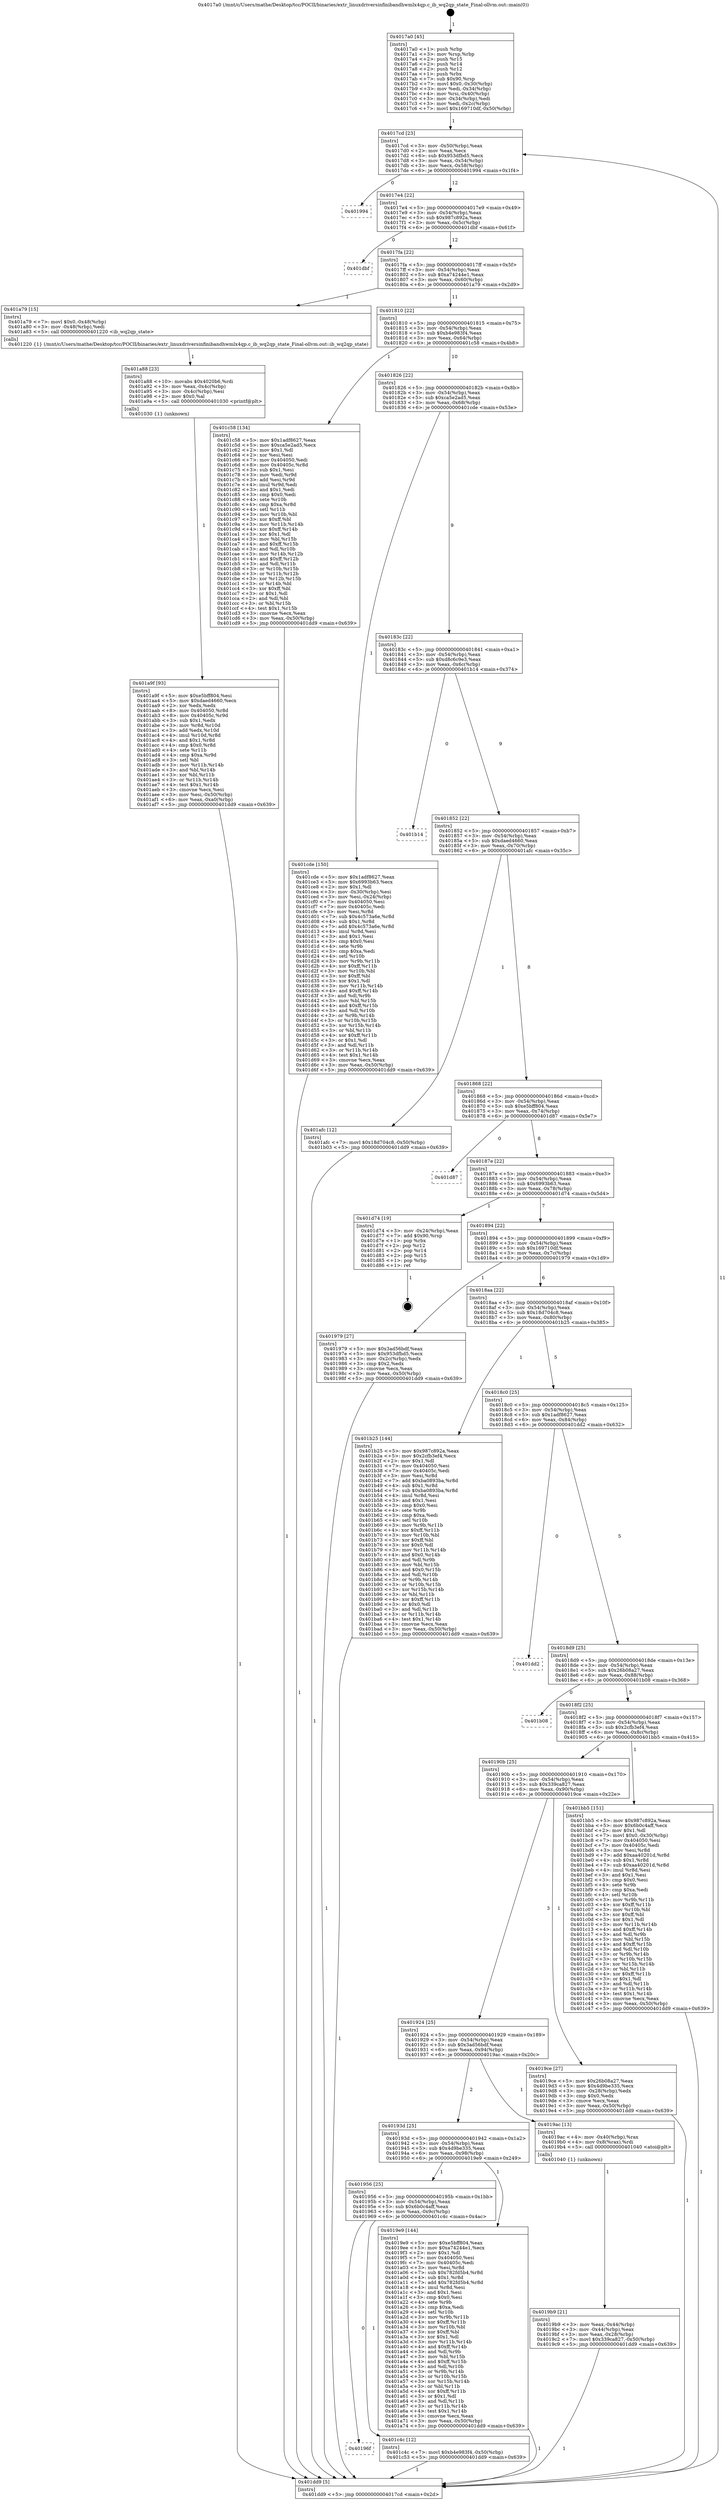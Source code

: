 digraph "0x4017a0" {
  label = "0x4017a0 (/mnt/c/Users/mathe/Desktop/tcc/POCII/binaries/extr_linuxdriversinfinibandhwmlx4qp.c_ib_wq2qp_state_Final-ollvm.out::main(0))"
  labelloc = "t"
  node[shape=record]

  Entry [label="",width=0.3,height=0.3,shape=circle,fillcolor=black,style=filled]
  "0x4017cd" [label="{
     0x4017cd [23]\l
     | [instrs]\l
     &nbsp;&nbsp;0x4017cd \<+3\>: mov -0x50(%rbp),%eax\l
     &nbsp;&nbsp;0x4017d0 \<+2\>: mov %eax,%ecx\l
     &nbsp;&nbsp;0x4017d2 \<+6\>: sub $0x953dfbd5,%ecx\l
     &nbsp;&nbsp;0x4017d8 \<+3\>: mov %eax,-0x54(%rbp)\l
     &nbsp;&nbsp;0x4017db \<+3\>: mov %ecx,-0x58(%rbp)\l
     &nbsp;&nbsp;0x4017de \<+6\>: je 0000000000401994 \<main+0x1f4\>\l
  }"]
  "0x401994" [label="{
     0x401994\l
  }", style=dashed]
  "0x4017e4" [label="{
     0x4017e4 [22]\l
     | [instrs]\l
     &nbsp;&nbsp;0x4017e4 \<+5\>: jmp 00000000004017e9 \<main+0x49\>\l
     &nbsp;&nbsp;0x4017e9 \<+3\>: mov -0x54(%rbp),%eax\l
     &nbsp;&nbsp;0x4017ec \<+5\>: sub $0x987c892a,%eax\l
     &nbsp;&nbsp;0x4017f1 \<+3\>: mov %eax,-0x5c(%rbp)\l
     &nbsp;&nbsp;0x4017f4 \<+6\>: je 0000000000401dbf \<main+0x61f\>\l
  }"]
  Exit [label="",width=0.3,height=0.3,shape=circle,fillcolor=black,style=filled,peripheries=2]
  "0x401dbf" [label="{
     0x401dbf\l
  }", style=dashed]
  "0x4017fa" [label="{
     0x4017fa [22]\l
     | [instrs]\l
     &nbsp;&nbsp;0x4017fa \<+5\>: jmp 00000000004017ff \<main+0x5f\>\l
     &nbsp;&nbsp;0x4017ff \<+3\>: mov -0x54(%rbp),%eax\l
     &nbsp;&nbsp;0x401802 \<+5\>: sub $0xa74244e1,%eax\l
     &nbsp;&nbsp;0x401807 \<+3\>: mov %eax,-0x60(%rbp)\l
     &nbsp;&nbsp;0x40180a \<+6\>: je 0000000000401a79 \<main+0x2d9\>\l
  }"]
  "0x40196f" [label="{
     0x40196f\l
  }", style=dashed]
  "0x401a79" [label="{
     0x401a79 [15]\l
     | [instrs]\l
     &nbsp;&nbsp;0x401a79 \<+7\>: movl $0x0,-0x48(%rbp)\l
     &nbsp;&nbsp;0x401a80 \<+3\>: mov -0x48(%rbp),%edi\l
     &nbsp;&nbsp;0x401a83 \<+5\>: call 0000000000401220 \<ib_wq2qp_state\>\l
     | [calls]\l
     &nbsp;&nbsp;0x401220 \{1\} (/mnt/c/Users/mathe/Desktop/tcc/POCII/binaries/extr_linuxdriversinfinibandhwmlx4qp.c_ib_wq2qp_state_Final-ollvm.out::ib_wq2qp_state)\l
  }"]
  "0x401810" [label="{
     0x401810 [22]\l
     | [instrs]\l
     &nbsp;&nbsp;0x401810 \<+5\>: jmp 0000000000401815 \<main+0x75\>\l
     &nbsp;&nbsp;0x401815 \<+3\>: mov -0x54(%rbp),%eax\l
     &nbsp;&nbsp;0x401818 \<+5\>: sub $0xb4e983f4,%eax\l
     &nbsp;&nbsp;0x40181d \<+3\>: mov %eax,-0x64(%rbp)\l
     &nbsp;&nbsp;0x401820 \<+6\>: je 0000000000401c58 \<main+0x4b8\>\l
  }"]
  "0x401c4c" [label="{
     0x401c4c [12]\l
     | [instrs]\l
     &nbsp;&nbsp;0x401c4c \<+7\>: movl $0xb4e983f4,-0x50(%rbp)\l
     &nbsp;&nbsp;0x401c53 \<+5\>: jmp 0000000000401dd9 \<main+0x639\>\l
  }"]
  "0x401c58" [label="{
     0x401c58 [134]\l
     | [instrs]\l
     &nbsp;&nbsp;0x401c58 \<+5\>: mov $0x1adf8627,%eax\l
     &nbsp;&nbsp;0x401c5d \<+5\>: mov $0xca5e2ad5,%ecx\l
     &nbsp;&nbsp;0x401c62 \<+2\>: mov $0x1,%dl\l
     &nbsp;&nbsp;0x401c64 \<+2\>: xor %esi,%esi\l
     &nbsp;&nbsp;0x401c66 \<+7\>: mov 0x404050,%edi\l
     &nbsp;&nbsp;0x401c6d \<+8\>: mov 0x40405c,%r8d\l
     &nbsp;&nbsp;0x401c75 \<+3\>: sub $0x1,%esi\l
     &nbsp;&nbsp;0x401c78 \<+3\>: mov %edi,%r9d\l
     &nbsp;&nbsp;0x401c7b \<+3\>: add %esi,%r9d\l
     &nbsp;&nbsp;0x401c7e \<+4\>: imul %r9d,%edi\l
     &nbsp;&nbsp;0x401c82 \<+3\>: and $0x1,%edi\l
     &nbsp;&nbsp;0x401c85 \<+3\>: cmp $0x0,%edi\l
     &nbsp;&nbsp;0x401c88 \<+4\>: sete %r10b\l
     &nbsp;&nbsp;0x401c8c \<+4\>: cmp $0xa,%r8d\l
     &nbsp;&nbsp;0x401c90 \<+4\>: setl %r11b\l
     &nbsp;&nbsp;0x401c94 \<+3\>: mov %r10b,%bl\l
     &nbsp;&nbsp;0x401c97 \<+3\>: xor $0xff,%bl\l
     &nbsp;&nbsp;0x401c9a \<+3\>: mov %r11b,%r14b\l
     &nbsp;&nbsp;0x401c9d \<+4\>: xor $0xff,%r14b\l
     &nbsp;&nbsp;0x401ca1 \<+3\>: xor $0x1,%dl\l
     &nbsp;&nbsp;0x401ca4 \<+3\>: mov %bl,%r15b\l
     &nbsp;&nbsp;0x401ca7 \<+4\>: and $0xff,%r15b\l
     &nbsp;&nbsp;0x401cab \<+3\>: and %dl,%r10b\l
     &nbsp;&nbsp;0x401cae \<+3\>: mov %r14b,%r12b\l
     &nbsp;&nbsp;0x401cb1 \<+4\>: and $0xff,%r12b\l
     &nbsp;&nbsp;0x401cb5 \<+3\>: and %dl,%r11b\l
     &nbsp;&nbsp;0x401cb8 \<+3\>: or %r10b,%r15b\l
     &nbsp;&nbsp;0x401cbb \<+3\>: or %r11b,%r12b\l
     &nbsp;&nbsp;0x401cbe \<+3\>: xor %r12b,%r15b\l
     &nbsp;&nbsp;0x401cc1 \<+3\>: or %r14b,%bl\l
     &nbsp;&nbsp;0x401cc4 \<+3\>: xor $0xff,%bl\l
     &nbsp;&nbsp;0x401cc7 \<+3\>: or $0x1,%dl\l
     &nbsp;&nbsp;0x401cca \<+2\>: and %dl,%bl\l
     &nbsp;&nbsp;0x401ccc \<+3\>: or %bl,%r15b\l
     &nbsp;&nbsp;0x401ccf \<+4\>: test $0x1,%r15b\l
     &nbsp;&nbsp;0x401cd3 \<+3\>: cmovne %ecx,%eax\l
     &nbsp;&nbsp;0x401cd6 \<+3\>: mov %eax,-0x50(%rbp)\l
     &nbsp;&nbsp;0x401cd9 \<+5\>: jmp 0000000000401dd9 \<main+0x639\>\l
  }"]
  "0x401826" [label="{
     0x401826 [22]\l
     | [instrs]\l
     &nbsp;&nbsp;0x401826 \<+5\>: jmp 000000000040182b \<main+0x8b\>\l
     &nbsp;&nbsp;0x40182b \<+3\>: mov -0x54(%rbp),%eax\l
     &nbsp;&nbsp;0x40182e \<+5\>: sub $0xca5e2ad5,%eax\l
     &nbsp;&nbsp;0x401833 \<+3\>: mov %eax,-0x68(%rbp)\l
     &nbsp;&nbsp;0x401836 \<+6\>: je 0000000000401cde \<main+0x53e\>\l
  }"]
  "0x401a9f" [label="{
     0x401a9f [93]\l
     | [instrs]\l
     &nbsp;&nbsp;0x401a9f \<+5\>: mov $0xe5bff804,%esi\l
     &nbsp;&nbsp;0x401aa4 \<+5\>: mov $0xdaed4660,%ecx\l
     &nbsp;&nbsp;0x401aa9 \<+2\>: xor %edx,%edx\l
     &nbsp;&nbsp;0x401aab \<+8\>: mov 0x404050,%r8d\l
     &nbsp;&nbsp;0x401ab3 \<+8\>: mov 0x40405c,%r9d\l
     &nbsp;&nbsp;0x401abb \<+3\>: sub $0x1,%edx\l
     &nbsp;&nbsp;0x401abe \<+3\>: mov %r8d,%r10d\l
     &nbsp;&nbsp;0x401ac1 \<+3\>: add %edx,%r10d\l
     &nbsp;&nbsp;0x401ac4 \<+4\>: imul %r10d,%r8d\l
     &nbsp;&nbsp;0x401ac8 \<+4\>: and $0x1,%r8d\l
     &nbsp;&nbsp;0x401acc \<+4\>: cmp $0x0,%r8d\l
     &nbsp;&nbsp;0x401ad0 \<+4\>: sete %r11b\l
     &nbsp;&nbsp;0x401ad4 \<+4\>: cmp $0xa,%r9d\l
     &nbsp;&nbsp;0x401ad8 \<+3\>: setl %bl\l
     &nbsp;&nbsp;0x401adb \<+3\>: mov %r11b,%r14b\l
     &nbsp;&nbsp;0x401ade \<+3\>: and %bl,%r14b\l
     &nbsp;&nbsp;0x401ae1 \<+3\>: xor %bl,%r11b\l
     &nbsp;&nbsp;0x401ae4 \<+3\>: or %r11b,%r14b\l
     &nbsp;&nbsp;0x401ae7 \<+4\>: test $0x1,%r14b\l
     &nbsp;&nbsp;0x401aeb \<+3\>: cmovne %ecx,%esi\l
     &nbsp;&nbsp;0x401aee \<+3\>: mov %esi,-0x50(%rbp)\l
     &nbsp;&nbsp;0x401af1 \<+6\>: mov %eax,-0xa0(%rbp)\l
     &nbsp;&nbsp;0x401af7 \<+5\>: jmp 0000000000401dd9 \<main+0x639\>\l
  }"]
  "0x401cde" [label="{
     0x401cde [150]\l
     | [instrs]\l
     &nbsp;&nbsp;0x401cde \<+5\>: mov $0x1adf8627,%eax\l
     &nbsp;&nbsp;0x401ce3 \<+5\>: mov $0x6993b63,%ecx\l
     &nbsp;&nbsp;0x401ce8 \<+2\>: mov $0x1,%dl\l
     &nbsp;&nbsp;0x401cea \<+3\>: mov -0x30(%rbp),%esi\l
     &nbsp;&nbsp;0x401ced \<+3\>: mov %esi,-0x24(%rbp)\l
     &nbsp;&nbsp;0x401cf0 \<+7\>: mov 0x404050,%esi\l
     &nbsp;&nbsp;0x401cf7 \<+7\>: mov 0x40405c,%edi\l
     &nbsp;&nbsp;0x401cfe \<+3\>: mov %esi,%r8d\l
     &nbsp;&nbsp;0x401d01 \<+7\>: sub $0x4c573a6e,%r8d\l
     &nbsp;&nbsp;0x401d08 \<+4\>: sub $0x1,%r8d\l
     &nbsp;&nbsp;0x401d0c \<+7\>: add $0x4c573a6e,%r8d\l
     &nbsp;&nbsp;0x401d13 \<+4\>: imul %r8d,%esi\l
     &nbsp;&nbsp;0x401d17 \<+3\>: and $0x1,%esi\l
     &nbsp;&nbsp;0x401d1a \<+3\>: cmp $0x0,%esi\l
     &nbsp;&nbsp;0x401d1d \<+4\>: sete %r9b\l
     &nbsp;&nbsp;0x401d21 \<+3\>: cmp $0xa,%edi\l
     &nbsp;&nbsp;0x401d24 \<+4\>: setl %r10b\l
     &nbsp;&nbsp;0x401d28 \<+3\>: mov %r9b,%r11b\l
     &nbsp;&nbsp;0x401d2b \<+4\>: xor $0xff,%r11b\l
     &nbsp;&nbsp;0x401d2f \<+3\>: mov %r10b,%bl\l
     &nbsp;&nbsp;0x401d32 \<+3\>: xor $0xff,%bl\l
     &nbsp;&nbsp;0x401d35 \<+3\>: xor $0x1,%dl\l
     &nbsp;&nbsp;0x401d38 \<+3\>: mov %r11b,%r14b\l
     &nbsp;&nbsp;0x401d3b \<+4\>: and $0xff,%r14b\l
     &nbsp;&nbsp;0x401d3f \<+3\>: and %dl,%r9b\l
     &nbsp;&nbsp;0x401d42 \<+3\>: mov %bl,%r15b\l
     &nbsp;&nbsp;0x401d45 \<+4\>: and $0xff,%r15b\l
     &nbsp;&nbsp;0x401d49 \<+3\>: and %dl,%r10b\l
     &nbsp;&nbsp;0x401d4c \<+3\>: or %r9b,%r14b\l
     &nbsp;&nbsp;0x401d4f \<+3\>: or %r10b,%r15b\l
     &nbsp;&nbsp;0x401d52 \<+3\>: xor %r15b,%r14b\l
     &nbsp;&nbsp;0x401d55 \<+3\>: or %bl,%r11b\l
     &nbsp;&nbsp;0x401d58 \<+4\>: xor $0xff,%r11b\l
     &nbsp;&nbsp;0x401d5c \<+3\>: or $0x1,%dl\l
     &nbsp;&nbsp;0x401d5f \<+3\>: and %dl,%r11b\l
     &nbsp;&nbsp;0x401d62 \<+3\>: or %r11b,%r14b\l
     &nbsp;&nbsp;0x401d65 \<+4\>: test $0x1,%r14b\l
     &nbsp;&nbsp;0x401d69 \<+3\>: cmovne %ecx,%eax\l
     &nbsp;&nbsp;0x401d6c \<+3\>: mov %eax,-0x50(%rbp)\l
     &nbsp;&nbsp;0x401d6f \<+5\>: jmp 0000000000401dd9 \<main+0x639\>\l
  }"]
  "0x40183c" [label="{
     0x40183c [22]\l
     | [instrs]\l
     &nbsp;&nbsp;0x40183c \<+5\>: jmp 0000000000401841 \<main+0xa1\>\l
     &nbsp;&nbsp;0x401841 \<+3\>: mov -0x54(%rbp),%eax\l
     &nbsp;&nbsp;0x401844 \<+5\>: sub $0xd8c6c9e3,%eax\l
     &nbsp;&nbsp;0x401849 \<+3\>: mov %eax,-0x6c(%rbp)\l
     &nbsp;&nbsp;0x40184c \<+6\>: je 0000000000401b14 \<main+0x374\>\l
  }"]
  "0x401a88" [label="{
     0x401a88 [23]\l
     | [instrs]\l
     &nbsp;&nbsp;0x401a88 \<+10\>: movabs $0x4020b6,%rdi\l
     &nbsp;&nbsp;0x401a92 \<+3\>: mov %eax,-0x4c(%rbp)\l
     &nbsp;&nbsp;0x401a95 \<+3\>: mov -0x4c(%rbp),%esi\l
     &nbsp;&nbsp;0x401a98 \<+2\>: mov $0x0,%al\l
     &nbsp;&nbsp;0x401a9a \<+5\>: call 0000000000401030 \<printf@plt\>\l
     | [calls]\l
     &nbsp;&nbsp;0x401030 \{1\} (unknown)\l
  }"]
  "0x401b14" [label="{
     0x401b14\l
  }", style=dashed]
  "0x401852" [label="{
     0x401852 [22]\l
     | [instrs]\l
     &nbsp;&nbsp;0x401852 \<+5\>: jmp 0000000000401857 \<main+0xb7\>\l
     &nbsp;&nbsp;0x401857 \<+3\>: mov -0x54(%rbp),%eax\l
     &nbsp;&nbsp;0x40185a \<+5\>: sub $0xdaed4660,%eax\l
     &nbsp;&nbsp;0x40185f \<+3\>: mov %eax,-0x70(%rbp)\l
     &nbsp;&nbsp;0x401862 \<+6\>: je 0000000000401afc \<main+0x35c\>\l
  }"]
  "0x401956" [label="{
     0x401956 [25]\l
     | [instrs]\l
     &nbsp;&nbsp;0x401956 \<+5\>: jmp 000000000040195b \<main+0x1bb\>\l
     &nbsp;&nbsp;0x40195b \<+3\>: mov -0x54(%rbp),%eax\l
     &nbsp;&nbsp;0x40195e \<+5\>: sub $0x6b0c4aff,%eax\l
     &nbsp;&nbsp;0x401963 \<+6\>: mov %eax,-0x9c(%rbp)\l
     &nbsp;&nbsp;0x401969 \<+6\>: je 0000000000401c4c \<main+0x4ac\>\l
  }"]
  "0x401afc" [label="{
     0x401afc [12]\l
     | [instrs]\l
     &nbsp;&nbsp;0x401afc \<+7\>: movl $0x18d704c8,-0x50(%rbp)\l
     &nbsp;&nbsp;0x401b03 \<+5\>: jmp 0000000000401dd9 \<main+0x639\>\l
  }"]
  "0x401868" [label="{
     0x401868 [22]\l
     | [instrs]\l
     &nbsp;&nbsp;0x401868 \<+5\>: jmp 000000000040186d \<main+0xcd\>\l
     &nbsp;&nbsp;0x40186d \<+3\>: mov -0x54(%rbp),%eax\l
     &nbsp;&nbsp;0x401870 \<+5\>: sub $0xe5bff804,%eax\l
     &nbsp;&nbsp;0x401875 \<+3\>: mov %eax,-0x74(%rbp)\l
     &nbsp;&nbsp;0x401878 \<+6\>: je 0000000000401d87 \<main+0x5e7\>\l
  }"]
  "0x4019e9" [label="{
     0x4019e9 [144]\l
     | [instrs]\l
     &nbsp;&nbsp;0x4019e9 \<+5\>: mov $0xe5bff804,%eax\l
     &nbsp;&nbsp;0x4019ee \<+5\>: mov $0xa74244e1,%ecx\l
     &nbsp;&nbsp;0x4019f3 \<+2\>: mov $0x1,%dl\l
     &nbsp;&nbsp;0x4019f5 \<+7\>: mov 0x404050,%esi\l
     &nbsp;&nbsp;0x4019fc \<+7\>: mov 0x40405c,%edi\l
     &nbsp;&nbsp;0x401a03 \<+3\>: mov %esi,%r8d\l
     &nbsp;&nbsp;0x401a06 \<+7\>: sub $0x782fd5b4,%r8d\l
     &nbsp;&nbsp;0x401a0d \<+4\>: sub $0x1,%r8d\l
     &nbsp;&nbsp;0x401a11 \<+7\>: add $0x782fd5b4,%r8d\l
     &nbsp;&nbsp;0x401a18 \<+4\>: imul %r8d,%esi\l
     &nbsp;&nbsp;0x401a1c \<+3\>: and $0x1,%esi\l
     &nbsp;&nbsp;0x401a1f \<+3\>: cmp $0x0,%esi\l
     &nbsp;&nbsp;0x401a22 \<+4\>: sete %r9b\l
     &nbsp;&nbsp;0x401a26 \<+3\>: cmp $0xa,%edi\l
     &nbsp;&nbsp;0x401a29 \<+4\>: setl %r10b\l
     &nbsp;&nbsp;0x401a2d \<+3\>: mov %r9b,%r11b\l
     &nbsp;&nbsp;0x401a30 \<+4\>: xor $0xff,%r11b\l
     &nbsp;&nbsp;0x401a34 \<+3\>: mov %r10b,%bl\l
     &nbsp;&nbsp;0x401a37 \<+3\>: xor $0xff,%bl\l
     &nbsp;&nbsp;0x401a3a \<+3\>: xor $0x1,%dl\l
     &nbsp;&nbsp;0x401a3d \<+3\>: mov %r11b,%r14b\l
     &nbsp;&nbsp;0x401a40 \<+4\>: and $0xff,%r14b\l
     &nbsp;&nbsp;0x401a44 \<+3\>: and %dl,%r9b\l
     &nbsp;&nbsp;0x401a47 \<+3\>: mov %bl,%r15b\l
     &nbsp;&nbsp;0x401a4a \<+4\>: and $0xff,%r15b\l
     &nbsp;&nbsp;0x401a4e \<+3\>: and %dl,%r10b\l
     &nbsp;&nbsp;0x401a51 \<+3\>: or %r9b,%r14b\l
     &nbsp;&nbsp;0x401a54 \<+3\>: or %r10b,%r15b\l
     &nbsp;&nbsp;0x401a57 \<+3\>: xor %r15b,%r14b\l
     &nbsp;&nbsp;0x401a5a \<+3\>: or %bl,%r11b\l
     &nbsp;&nbsp;0x401a5d \<+4\>: xor $0xff,%r11b\l
     &nbsp;&nbsp;0x401a61 \<+3\>: or $0x1,%dl\l
     &nbsp;&nbsp;0x401a64 \<+3\>: and %dl,%r11b\l
     &nbsp;&nbsp;0x401a67 \<+3\>: or %r11b,%r14b\l
     &nbsp;&nbsp;0x401a6a \<+4\>: test $0x1,%r14b\l
     &nbsp;&nbsp;0x401a6e \<+3\>: cmovne %ecx,%eax\l
     &nbsp;&nbsp;0x401a71 \<+3\>: mov %eax,-0x50(%rbp)\l
     &nbsp;&nbsp;0x401a74 \<+5\>: jmp 0000000000401dd9 \<main+0x639\>\l
  }"]
  "0x401d87" [label="{
     0x401d87\l
  }", style=dashed]
  "0x40187e" [label="{
     0x40187e [22]\l
     | [instrs]\l
     &nbsp;&nbsp;0x40187e \<+5\>: jmp 0000000000401883 \<main+0xe3\>\l
     &nbsp;&nbsp;0x401883 \<+3\>: mov -0x54(%rbp),%eax\l
     &nbsp;&nbsp;0x401886 \<+5\>: sub $0x6993b63,%eax\l
     &nbsp;&nbsp;0x40188b \<+3\>: mov %eax,-0x78(%rbp)\l
     &nbsp;&nbsp;0x40188e \<+6\>: je 0000000000401d74 \<main+0x5d4\>\l
  }"]
  "0x4019b9" [label="{
     0x4019b9 [21]\l
     | [instrs]\l
     &nbsp;&nbsp;0x4019b9 \<+3\>: mov %eax,-0x44(%rbp)\l
     &nbsp;&nbsp;0x4019bc \<+3\>: mov -0x44(%rbp),%eax\l
     &nbsp;&nbsp;0x4019bf \<+3\>: mov %eax,-0x28(%rbp)\l
     &nbsp;&nbsp;0x4019c2 \<+7\>: movl $0x339ca827,-0x50(%rbp)\l
     &nbsp;&nbsp;0x4019c9 \<+5\>: jmp 0000000000401dd9 \<main+0x639\>\l
  }"]
  "0x401d74" [label="{
     0x401d74 [19]\l
     | [instrs]\l
     &nbsp;&nbsp;0x401d74 \<+3\>: mov -0x24(%rbp),%eax\l
     &nbsp;&nbsp;0x401d77 \<+7\>: add $0x90,%rsp\l
     &nbsp;&nbsp;0x401d7e \<+1\>: pop %rbx\l
     &nbsp;&nbsp;0x401d7f \<+2\>: pop %r12\l
     &nbsp;&nbsp;0x401d81 \<+2\>: pop %r14\l
     &nbsp;&nbsp;0x401d83 \<+2\>: pop %r15\l
     &nbsp;&nbsp;0x401d85 \<+1\>: pop %rbp\l
     &nbsp;&nbsp;0x401d86 \<+1\>: ret\l
  }"]
  "0x401894" [label="{
     0x401894 [22]\l
     | [instrs]\l
     &nbsp;&nbsp;0x401894 \<+5\>: jmp 0000000000401899 \<main+0xf9\>\l
     &nbsp;&nbsp;0x401899 \<+3\>: mov -0x54(%rbp),%eax\l
     &nbsp;&nbsp;0x40189c \<+5\>: sub $0x169710df,%eax\l
     &nbsp;&nbsp;0x4018a1 \<+3\>: mov %eax,-0x7c(%rbp)\l
     &nbsp;&nbsp;0x4018a4 \<+6\>: je 0000000000401979 \<main+0x1d9\>\l
  }"]
  "0x40193d" [label="{
     0x40193d [25]\l
     | [instrs]\l
     &nbsp;&nbsp;0x40193d \<+5\>: jmp 0000000000401942 \<main+0x1a2\>\l
     &nbsp;&nbsp;0x401942 \<+3\>: mov -0x54(%rbp),%eax\l
     &nbsp;&nbsp;0x401945 \<+5\>: sub $0x4d9be335,%eax\l
     &nbsp;&nbsp;0x40194a \<+6\>: mov %eax,-0x98(%rbp)\l
     &nbsp;&nbsp;0x401950 \<+6\>: je 00000000004019e9 \<main+0x249\>\l
  }"]
  "0x401979" [label="{
     0x401979 [27]\l
     | [instrs]\l
     &nbsp;&nbsp;0x401979 \<+5\>: mov $0x3ad56bdf,%eax\l
     &nbsp;&nbsp;0x40197e \<+5\>: mov $0x953dfbd5,%ecx\l
     &nbsp;&nbsp;0x401983 \<+3\>: mov -0x2c(%rbp),%edx\l
     &nbsp;&nbsp;0x401986 \<+3\>: cmp $0x2,%edx\l
     &nbsp;&nbsp;0x401989 \<+3\>: cmovne %ecx,%eax\l
     &nbsp;&nbsp;0x40198c \<+3\>: mov %eax,-0x50(%rbp)\l
     &nbsp;&nbsp;0x40198f \<+5\>: jmp 0000000000401dd9 \<main+0x639\>\l
  }"]
  "0x4018aa" [label="{
     0x4018aa [22]\l
     | [instrs]\l
     &nbsp;&nbsp;0x4018aa \<+5\>: jmp 00000000004018af \<main+0x10f\>\l
     &nbsp;&nbsp;0x4018af \<+3\>: mov -0x54(%rbp),%eax\l
     &nbsp;&nbsp;0x4018b2 \<+5\>: sub $0x18d704c8,%eax\l
     &nbsp;&nbsp;0x4018b7 \<+3\>: mov %eax,-0x80(%rbp)\l
     &nbsp;&nbsp;0x4018ba \<+6\>: je 0000000000401b25 \<main+0x385\>\l
  }"]
  "0x401dd9" [label="{
     0x401dd9 [5]\l
     | [instrs]\l
     &nbsp;&nbsp;0x401dd9 \<+5\>: jmp 00000000004017cd \<main+0x2d\>\l
  }"]
  "0x4017a0" [label="{
     0x4017a0 [45]\l
     | [instrs]\l
     &nbsp;&nbsp;0x4017a0 \<+1\>: push %rbp\l
     &nbsp;&nbsp;0x4017a1 \<+3\>: mov %rsp,%rbp\l
     &nbsp;&nbsp;0x4017a4 \<+2\>: push %r15\l
     &nbsp;&nbsp;0x4017a6 \<+2\>: push %r14\l
     &nbsp;&nbsp;0x4017a8 \<+2\>: push %r12\l
     &nbsp;&nbsp;0x4017aa \<+1\>: push %rbx\l
     &nbsp;&nbsp;0x4017ab \<+7\>: sub $0x90,%rsp\l
     &nbsp;&nbsp;0x4017b2 \<+7\>: movl $0x0,-0x30(%rbp)\l
     &nbsp;&nbsp;0x4017b9 \<+3\>: mov %edi,-0x34(%rbp)\l
     &nbsp;&nbsp;0x4017bc \<+4\>: mov %rsi,-0x40(%rbp)\l
     &nbsp;&nbsp;0x4017c0 \<+3\>: mov -0x34(%rbp),%edi\l
     &nbsp;&nbsp;0x4017c3 \<+3\>: mov %edi,-0x2c(%rbp)\l
     &nbsp;&nbsp;0x4017c6 \<+7\>: movl $0x169710df,-0x50(%rbp)\l
  }"]
  "0x4019ac" [label="{
     0x4019ac [13]\l
     | [instrs]\l
     &nbsp;&nbsp;0x4019ac \<+4\>: mov -0x40(%rbp),%rax\l
     &nbsp;&nbsp;0x4019b0 \<+4\>: mov 0x8(%rax),%rdi\l
     &nbsp;&nbsp;0x4019b4 \<+5\>: call 0000000000401040 \<atoi@plt\>\l
     | [calls]\l
     &nbsp;&nbsp;0x401040 \{1\} (unknown)\l
  }"]
  "0x401b25" [label="{
     0x401b25 [144]\l
     | [instrs]\l
     &nbsp;&nbsp;0x401b25 \<+5\>: mov $0x987c892a,%eax\l
     &nbsp;&nbsp;0x401b2a \<+5\>: mov $0x2cfb3ef4,%ecx\l
     &nbsp;&nbsp;0x401b2f \<+2\>: mov $0x1,%dl\l
     &nbsp;&nbsp;0x401b31 \<+7\>: mov 0x404050,%esi\l
     &nbsp;&nbsp;0x401b38 \<+7\>: mov 0x40405c,%edi\l
     &nbsp;&nbsp;0x401b3f \<+3\>: mov %esi,%r8d\l
     &nbsp;&nbsp;0x401b42 \<+7\>: add $0xba0893ba,%r8d\l
     &nbsp;&nbsp;0x401b49 \<+4\>: sub $0x1,%r8d\l
     &nbsp;&nbsp;0x401b4d \<+7\>: sub $0xba0893ba,%r8d\l
     &nbsp;&nbsp;0x401b54 \<+4\>: imul %r8d,%esi\l
     &nbsp;&nbsp;0x401b58 \<+3\>: and $0x1,%esi\l
     &nbsp;&nbsp;0x401b5b \<+3\>: cmp $0x0,%esi\l
     &nbsp;&nbsp;0x401b5e \<+4\>: sete %r9b\l
     &nbsp;&nbsp;0x401b62 \<+3\>: cmp $0xa,%edi\l
     &nbsp;&nbsp;0x401b65 \<+4\>: setl %r10b\l
     &nbsp;&nbsp;0x401b69 \<+3\>: mov %r9b,%r11b\l
     &nbsp;&nbsp;0x401b6c \<+4\>: xor $0xff,%r11b\l
     &nbsp;&nbsp;0x401b70 \<+3\>: mov %r10b,%bl\l
     &nbsp;&nbsp;0x401b73 \<+3\>: xor $0xff,%bl\l
     &nbsp;&nbsp;0x401b76 \<+3\>: xor $0x0,%dl\l
     &nbsp;&nbsp;0x401b79 \<+3\>: mov %r11b,%r14b\l
     &nbsp;&nbsp;0x401b7c \<+4\>: and $0x0,%r14b\l
     &nbsp;&nbsp;0x401b80 \<+3\>: and %dl,%r9b\l
     &nbsp;&nbsp;0x401b83 \<+3\>: mov %bl,%r15b\l
     &nbsp;&nbsp;0x401b86 \<+4\>: and $0x0,%r15b\l
     &nbsp;&nbsp;0x401b8a \<+3\>: and %dl,%r10b\l
     &nbsp;&nbsp;0x401b8d \<+3\>: or %r9b,%r14b\l
     &nbsp;&nbsp;0x401b90 \<+3\>: or %r10b,%r15b\l
     &nbsp;&nbsp;0x401b93 \<+3\>: xor %r15b,%r14b\l
     &nbsp;&nbsp;0x401b96 \<+3\>: or %bl,%r11b\l
     &nbsp;&nbsp;0x401b99 \<+4\>: xor $0xff,%r11b\l
     &nbsp;&nbsp;0x401b9d \<+3\>: or $0x0,%dl\l
     &nbsp;&nbsp;0x401ba0 \<+3\>: and %dl,%r11b\l
     &nbsp;&nbsp;0x401ba3 \<+3\>: or %r11b,%r14b\l
     &nbsp;&nbsp;0x401ba6 \<+4\>: test $0x1,%r14b\l
     &nbsp;&nbsp;0x401baa \<+3\>: cmovne %ecx,%eax\l
     &nbsp;&nbsp;0x401bad \<+3\>: mov %eax,-0x50(%rbp)\l
     &nbsp;&nbsp;0x401bb0 \<+5\>: jmp 0000000000401dd9 \<main+0x639\>\l
  }"]
  "0x4018c0" [label="{
     0x4018c0 [25]\l
     | [instrs]\l
     &nbsp;&nbsp;0x4018c0 \<+5\>: jmp 00000000004018c5 \<main+0x125\>\l
     &nbsp;&nbsp;0x4018c5 \<+3\>: mov -0x54(%rbp),%eax\l
     &nbsp;&nbsp;0x4018c8 \<+5\>: sub $0x1adf8627,%eax\l
     &nbsp;&nbsp;0x4018cd \<+6\>: mov %eax,-0x84(%rbp)\l
     &nbsp;&nbsp;0x4018d3 \<+6\>: je 0000000000401dd2 \<main+0x632\>\l
  }"]
  "0x401924" [label="{
     0x401924 [25]\l
     | [instrs]\l
     &nbsp;&nbsp;0x401924 \<+5\>: jmp 0000000000401929 \<main+0x189\>\l
     &nbsp;&nbsp;0x401929 \<+3\>: mov -0x54(%rbp),%eax\l
     &nbsp;&nbsp;0x40192c \<+5\>: sub $0x3ad56bdf,%eax\l
     &nbsp;&nbsp;0x401931 \<+6\>: mov %eax,-0x94(%rbp)\l
     &nbsp;&nbsp;0x401937 \<+6\>: je 00000000004019ac \<main+0x20c\>\l
  }"]
  "0x401dd2" [label="{
     0x401dd2\l
  }", style=dashed]
  "0x4018d9" [label="{
     0x4018d9 [25]\l
     | [instrs]\l
     &nbsp;&nbsp;0x4018d9 \<+5\>: jmp 00000000004018de \<main+0x13e\>\l
     &nbsp;&nbsp;0x4018de \<+3\>: mov -0x54(%rbp),%eax\l
     &nbsp;&nbsp;0x4018e1 \<+5\>: sub $0x26b08a27,%eax\l
     &nbsp;&nbsp;0x4018e6 \<+6\>: mov %eax,-0x88(%rbp)\l
     &nbsp;&nbsp;0x4018ec \<+6\>: je 0000000000401b08 \<main+0x368\>\l
  }"]
  "0x4019ce" [label="{
     0x4019ce [27]\l
     | [instrs]\l
     &nbsp;&nbsp;0x4019ce \<+5\>: mov $0x26b08a27,%eax\l
     &nbsp;&nbsp;0x4019d3 \<+5\>: mov $0x4d9be335,%ecx\l
     &nbsp;&nbsp;0x4019d8 \<+3\>: mov -0x28(%rbp),%edx\l
     &nbsp;&nbsp;0x4019db \<+3\>: cmp $0x0,%edx\l
     &nbsp;&nbsp;0x4019de \<+3\>: cmove %ecx,%eax\l
     &nbsp;&nbsp;0x4019e1 \<+3\>: mov %eax,-0x50(%rbp)\l
     &nbsp;&nbsp;0x4019e4 \<+5\>: jmp 0000000000401dd9 \<main+0x639\>\l
  }"]
  "0x401b08" [label="{
     0x401b08\l
  }", style=dashed]
  "0x4018f2" [label="{
     0x4018f2 [25]\l
     | [instrs]\l
     &nbsp;&nbsp;0x4018f2 \<+5\>: jmp 00000000004018f7 \<main+0x157\>\l
     &nbsp;&nbsp;0x4018f7 \<+3\>: mov -0x54(%rbp),%eax\l
     &nbsp;&nbsp;0x4018fa \<+5\>: sub $0x2cfb3ef4,%eax\l
     &nbsp;&nbsp;0x4018ff \<+6\>: mov %eax,-0x8c(%rbp)\l
     &nbsp;&nbsp;0x401905 \<+6\>: je 0000000000401bb5 \<main+0x415\>\l
  }"]
  "0x40190b" [label="{
     0x40190b [25]\l
     | [instrs]\l
     &nbsp;&nbsp;0x40190b \<+5\>: jmp 0000000000401910 \<main+0x170\>\l
     &nbsp;&nbsp;0x401910 \<+3\>: mov -0x54(%rbp),%eax\l
     &nbsp;&nbsp;0x401913 \<+5\>: sub $0x339ca827,%eax\l
     &nbsp;&nbsp;0x401918 \<+6\>: mov %eax,-0x90(%rbp)\l
     &nbsp;&nbsp;0x40191e \<+6\>: je 00000000004019ce \<main+0x22e\>\l
  }"]
  "0x401bb5" [label="{
     0x401bb5 [151]\l
     | [instrs]\l
     &nbsp;&nbsp;0x401bb5 \<+5\>: mov $0x987c892a,%eax\l
     &nbsp;&nbsp;0x401bba \<+5\>: mov $0x6b0c4aff,%ecx\l
     &nbsp;&nbsp;0x401bbf \<+2\>: mov $0x1,%dl\l
     &nbsp;&nbsp;0x401bc1 \<+7\>: movl $0x0,-0x30(%rbp)\l
     &nbsp;&nbsp;0x401bc8 \<+7\>: mov 0x404050,%esi\l
     &nbsp;&nbsp;0x401bcf \<+7\>: mov 0x40405c,%edi\l
     &nbsp;&nbsp;0x401bd6 \<+3\>: mov %esi,%r8d\l
     &nbsp;&nbsp;0x401bd9 \<+7\>: add $0xaa40201d,%r8d\l
     &nbsp;&nbsp;0x401be0 \<+4\>: sub $0x1,%r8d\l
     &nbsp;&nbsp;0x401be4 \<+7\>: sub $0xaa40201d,%r8d\l
     &nbsp;&nbsp;0x401beb \<+4\>: imul %r8d,%esi\l
     &nbsp;&nbsp;0x401bef \<+3\>: and $0x1,%esi\l
     &nbsp;&nbsp;0x401bf2 \<+3\>: cmp $0x0,%esi\l
     &nbsp;&nbsp;0x401bf5 \<+4\>: sete %r9b\l
     &nbsp;&nbsp;0x401bf9 \<+3\>: cmp $0xa,%edi\l
     &nbsp;&nbsp;0x401bfc \<+4\>: setl %r10b\l
     &nbsp;&nbsp;0x401c00 \<+3\>: mov %r9b,%r11b\l
     &nbsp;&nbsp;0x401c03 \<+4\>: xor $0xff,%r11b\l
     &nbsp;&nbsp;0x401c07 \<+3\>: mov %r10b,%bl\l
     &nbsp;&nbsp;0x401c0a \<+3\>: xor $0xff,%bl\l
     &nbsp;&nbsp;0x401c0d \<+3\>: xor $0x1,%dl\l
     &nbsp;&nbsp;0x401c10 \<+3\>: mov %r11b,%r14b\l
     &nbsp;&nbsp;0x401c13 \<+4\>: and $0xff,%r14b\l
     &nbsp;&nbsp;0x401c17 \<+3\>: and %dl,%r9b\l
     &nbsp;&nbsp;0x401c1a \<+3\>: mov %bl,%r15b\l
     &nbsp;&nbsp;0x401c1d \<+4\>: and $0xff,%r15b\l
     &nbsp;&nbsp;0x401c21 \<+3\>: and %dl,%r10b\l
     &nbsp;&nbsp;0x401c24 \<+3\>: or %r9b,%r14b\l
     &nbsp;&nbsp;0x401c27 \<+3\>: or %r10b,%r15b\l
     &nbsp;&nbsp;0x401c2a \<+3\>: xor %r15b,%r14b\l
     &nbsp;&nbsp;0x401c2d \<+3\>: or %bl,%r11b\l
     &nbsp;&nbsp;0x401c30 \<+4\>: xor $0xff,%r11b\l
     &nbsp;&nbsp;0x401c34 \<+3\>: or $0x1,%dl\l
     &nbsp;&nbsp;0x401c37 \<+3\>: and %dl,%r11b\l
     &nbsp;&nbsp;0x401c3a \<+3\>: or %r11b,%r14b\l
     &nbsp;&nbsp;0x401c3d \<+4\>: test $0x1,%r14b\l
     &nbsp;&nbsp;0x401c41 \<+3\>: cmovne %ecx,%eax\l
     &nbsp;&nbsp;0x401c44 \<+3\>: mov %eax,-0x50(%rbp)\l
     &nbsp;&nbsp;0x401c47 \<+5\>: jmp 0000000000401dd9 \<main+0x639\>\l
  }"]
  Entry -> "0x4017a0" [label=" 1"]
  "0x4017cd" -> "0x401994" [label=" 0"]
  "0x4017cd" -> "0x4017e4" [label=" 12"]
  "0x401d74" -> Exit [label=" 1"]
  "0x4017e4" -> "0x401dbf" [label=" 0"]
  "0x4017e4" -> "0x4017fa" [label=" 12"]
  "0x401cde" -> "0x401dd9" [label=" 1"]
  "0x4017fa" -> "0x401a79" [label=" 1"]
  "0x4017fa" -> "0x401810" [label=" 11"]
  "0x401c58" -> "0x401dd9" [label=" 1"]
  "0x401810" -> "0x401c58" [label=" 1"]
  "0x401810" -> "0x401826" [label=" 10"]
  "0x401c4c" -> "0x401dd9" [label=" 1"]
  "0x401826" -> "0x401cde" [label=" 1"]
  "0x401826" -> "0x40183c" [label=" 9"]
  "0x401956" -> "0x401c4c" [label=" 1"]
  "0x40183c" -> "0x401b14" [label=" 0"]
  "0x40183c" -> "0x401852" [label=" 9"]
  "0x401956" -> "0x40196f" [label=" 0"]
  "0x401852" -> "0x401afc" [label=" 1"]
  "0x401852" -> "0x401868" [label=" 8"]
  "0x401bb5" -> "0x401dd9" [label=" 1"]
  "0x401868" -> "0x401d87" [label=" 0"]
  "0x401868" -> "0x40187e" [label=" 8"]
  "0x401b25" -> "0x401dd9" [label=" 1"]
  "0x40187e" -> "0x401d74" [label=" 1"]
  "0x40187e" -> "0x401894" [label=" 7"]
  "0x401a9f" -> "0x401dd9" [label=" 1"]
  "0x401894" -> "0x401979" [label=" 1"]
  "0x401894" -> "0x4018aa" [label=" 6"]
  "0x401979" -> "0x401dd9" [label=" 1"]
  "0x4017a0" -> "0x4017cd" [label=" 1"]
  "0x401dd9" -> "0x4017cd" [label=" 11"]
  "0x401a88" -> "0x401a9f" [label=" 1"]
  "0x4018aa" -> "0x401b25" [label=" 1"]
  "0x4018aa" -> "0x4018c0" [label=" 5"]
  "0x401a79" -> "0x401a88" [label=" 1"]
  "0x4018c0" -> "0x401dd2" [label=" 0"]
  "0x4018c0" -> "0x4018d9" [label=" 5"]
  "0x40193d" -> "0x401956" [label=" 1"]
  "0x4018d9" -> "0x401b08" [label=" 0"]
  "0x4018d9" -> "0x4018f2" [label=" 5"]
  "0x40193d" -> "0x4019e9" [label=" 1"]
  "0x4018f2" -> "0x401bb5" [label=" 1"]
  "0x4018f2" -> "0x40190b" [label=" 4"]
  "0x401afc" -> "0x401dd9" [label=" 1"]
  "0x40190b" -> "0x4019ce" [label=" 1"]
  "0x40190b" -> "0x401924" [label=" 3"]
  "0x4019e9" -> "0x401dd9" [label=" 1"]
  "0x401924" -> "0x4019ac" [label=" 1"]
  "0x401924" -> "0x40193d" [label=" 2"]
  "0x4019ac" -> "0x4019b9" [label=" 1"]
  "0x4019b9" -> "0x401dd9" [label=" 1"]
  "0x4019ce" -> "0x401dd9" [label=" 1"]
}
